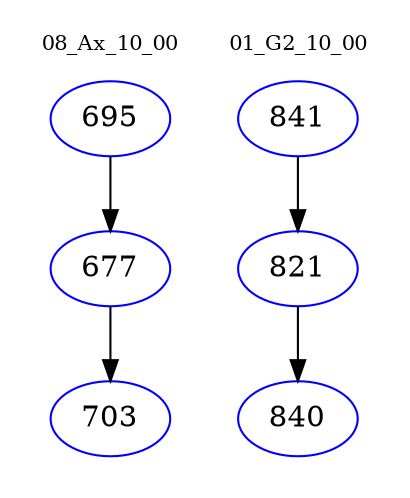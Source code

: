 digraph{
subgraph cluster_0 {
color = white
label = "08_Ax_10_00";
fontsize=10;
T0_695 [label="695", color="blue"]
T0_695 -> T0_677 [color="black"]
T0_677 [label="677", color="blue"]
T0_677 -> T0_703 [color="black"]
T0_703 [label="703", color="blue"]
}
subgraph cluster_1 {
color = white
label = "01_G2_10_00";
fontsize=10;
T1_841 [label="841", color="blue"]
T1_841 -> T1_821 [color="black"]
T1_821 [label="821", color="blue"]
T1_821 -> T1_840 [color="black"]
T1_840 [label="840", color="blue"]
}
}
